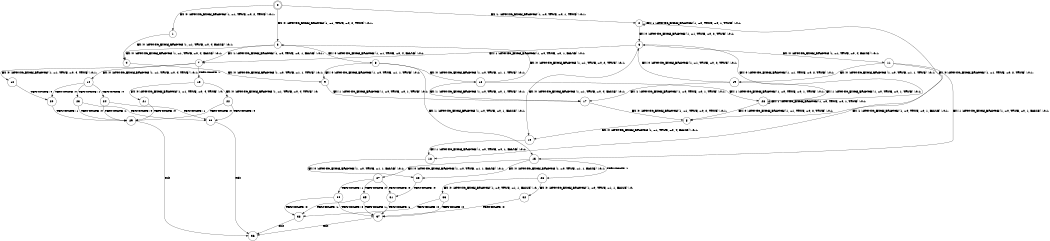 digraph BCG {
size = "7, 10.5";
center = TRUE;
node [shape = circle];
0 [peripheries = 2];
0 -> 1 [label = "EX !0 !ATOMIC_EXCH_BRANCH (1, +1, TRUE, +0, 2, TRUE) !:0:1:"];
0 -> 2 [label = "EX !1 !ATOMIC_EXCH_BRANCH (1, +0, TRUE, +0, 1, TRUE) !:0:1:"];
0 -> 3 [label = "EX !0 !ATOMIC_EXCH_BRANCH (1, +1, TRUE, +0, 2, TRUE) !:0:1:"];
1 -> 4 [label = "EX !0 !ATOMIC_EXCH_BRANCH (1, +1, TRUE, +0, 4, FALSE) !:0:1:"];
2 -> 5 [label = "EX !0 !ATOMIC_EXCH_BRANCH (1, +1, TRUE, +0, 2, TRUE) !:0:1:"];
2 -> 6 [label = "EX !0 !ATOMIC_EXCH_BRANCH (1, +1, TRUE, +0, 2, TRUE) !:0:1:"];
2 -> 2 [label = "EX !1 !ATOMIC_EXCH_BRANCH (1, +0, TRUE, +0, 1, TRUE) !:0:1:"];
3 -> 4 [label = "EX !0 !ATOMIC_EXCH_BRANCH (1, +1, TRUE, +0, 4, FALSE) !:0:1:"];
3 -> 7 [label = "EX !1 !ATOMIC_EXCH_BRANCH (1, +0, TRUE, +0, 1, FALSE) !:0:1:"];
3 -> 8 [label = "EX !0 !ATOMIC_EXCH_BRANCH (1, +1, TRUE, +0, 4, FALSE) !:0:1:"];
4 -> 9 [label = "EX !0 !ATOMIC_EXCH_BRANCH (1, +0, TRUE, +1, 1, TRUE) !:0:1:"];
5 -> 10 [label = "EX !0 !ATOMIC_EXCH_BRANCH (1, +1, TRUE, +0, 4, FALSE) !:0:1:"];
6 -> 10 [label = "EX !0 !ATOMIC_EXCH_BRANCH (1, +1, TRUE, +0, 4, FALSE) !:0:1:"];
6 -> 7 [label = "EX !1 !ATOMIC_EXCH_BRANCH (1, +0, TRUE, +0, 1, FALSE) !:0:1:"];
6 -> 11 [label = "EX !0 !ATOMIC_EXCH_BRANCH (1, +1, TRUE, +0, 4, FALSE) !:0:1:"];
7 -> 12 [label = "EX !0 !ATOMIC_EXCH_BRANCH (1, +1, TRUE, +0, 4, TRUE) !:0:1:"];
7 -> 13 [label = "TERMINATE !1"];
7 -> 14 [label = "EX !0 !ATOMIC_EXCH_BRANCH (1, +1, TRUE, +0, 4, TRUE) !:0:1:"];
8 -> 9 [label = "EX !0 !ATOMIC_EXCH_BRANCH (1, +0, TRUE, +1, 1, TRUE) !:0:1:"];
8 -> 15 [label = "EX !1 !ATOMIC_EXCH_BRANCH (1, +0, TRUE, +0, 1, FALSE) !:0:1:"];
8 -> 16 [label = "EX !0 !ATOMIC_EXCH_BRANCH (1, +0, TRUE, +1, 1, TRUE) !:0:1:"];
9 -> 17 [label = "EX !1 !ATOMIC_EXCH_BRANCH (1, +0, TRUE, +0, 1, TRUE) !:0:1:"];
10 -> 18 [label = "EX !1 !ATOMIC_EXCH_BRANCH (1, +0, TRUE, +0, 1, FALSE) !:0:1:"];
11 -> 18 [label = "EX !1 !ATOMIC_EXCH_BRANCH (1, +0, TRUE, +0, 1, FALSE) !:0:1:"];
11 -> 15 [label = "EX !1 !ATOMIC_EXCH_BRANCH (1, +0, TRUE, +0, 1, FALSE) !:0:1:"];
11 -> 19 [label = "EX !0 !ATOMIC_EXCH_BRANCH (1, +0, TRUE, +1, 1, TRUE) !:0:1:"];
12 -> 20 [label = "TERMINATE !0"];
13 -> 21 [label = "EX !0 !ATOMIC_EXCH_BRANCH (1, +1, TRUE, +0, 4, TRUE) !:0:"];
13 -> 22 [label = "EX !0 !ATOMIC_EXCH_BRANCH (1, +1, TRUE, +0, 4, TRUE) !:0:"];
14 -> 20 [label = "TERMINATE !0"];
14 -> 23 [label = "TERMINATE !1"];
14 -> 24 [label = "TERMINATE !0"];
15 -> 25 [label = "EX !0 !ATOMIC_EXCH_BRANCH (1, +0, TRUE, +1, 1, FALSE) !:0:1:"];
15 -> 26 [label = "TERMINATE !1"];
15 -> 27 [label = "EX !0 !ATOMIC_EXCH_BRANCH (1, +0, TRUE, +1, 1, FALSE) !:0:1:"];
16 -> 17 [label = "EX !1 !ATOMIC_EXCH_BRANCH (1, +0, TRUE, +0, 1, TRUE) !:0:1:"];
16 -> 28 [label = "EX !1 !ATOMIC_EXCH_BRANCH (1, +0, TRUE, +0, 1, TRUE) !:0:1:"];
16 -> 3 [label = "EX !0 !ATOMIC_EXCH_BRANCH (1, +1, TRUE, +0, 2, TRUE) !:0:1:"];
17 -> 5 [label = "EX !0 !ATOMIC_EXCH_BRANCH (1, +1, TRUE, +0, 2, TRUE) !:0:1:"];
18 -> 25 [label = "EX !0 !ATOMIC_EXCH_BRANCH (1, +0, TRUE, +1, 1, FALSE) !:0:1:"];
19 -> 17 [label = "EX !1 !ATOMIC_EXCH_BRANCH (1, +0, TRUE, +0, 1, TRUE) !:0:1:"];
19 -> 28 [label = "EX !1 !ATOMIC_EXCH_BRANCH (1, +0, TRUE, +0, 1, TRUE) !:0:1:"];
19 -> 6 [label = "EX !0 !ATOMIC_EXCH_BRANCH (1, +1, TRUE, +0, 2, TRUE) !:0:1:"];
20 -> 29 [label = "TERMINATE !1"];
21 -> 29 [label = "TERMINATE !0"];
22 -> 29 [label = "TERMINATE !0"];
22 -> 30 [label = "TERMINATE !0"];
23 -> 29 [label = "TERMINATE !0"];
23 -> 30 [label = "TERMINATE !0"];
24 -> 29 [label = "TERMINATE !1"];
24 -> 30 [label = "TERMINATE !1"];
25 -> 31 [label = "TERMINATE !0"];
26 -> 32 [label = "EX !0 !ATOMIC_EXCH_BRANCH (1, +0, TRUE, +1, 1, FALSE) !:0:"];
26 -> 33 [label = "EX !0 !ATOMIC_EXCH_BRANCH (1, +0, TRUE, +1, 1, FALSE) !:0:"];
27 -> 31 [label = "TERMINATE !0"];
27 -> 34 [label = "TERMINATE !1"];
27 -> 35 [label = "TERMINATE !0"];
28 -> 5 [label = "EX !0 !ATOMIC_EXCH_BRANCH (1, +1, TRUE, +0, 2, TRUE) !:0:1:"];
28 -> 28 [label = "EX !1 !ATOMIC_EXCH_BRANCH (1, +0, TRUE, +0, 1, TRUE) !:0:1:"];
28 -> 6 [label = "EX !0 !ATOMIC_EXCH_BRANCH (1, +1, TRUE, +0, 2, TRUE) !:0:1:"];
29 -> 36 [label = "exit"];
30 -> 36 [label = "exit"];
31 -> 37 [label = "TERMINATE !1"];
32 -> 37 [label = "TERMINATE !0"];
33 -> 37 [label = "TERMINATE !0"];
33 -> 38 [label = "TERMINATE !0"];
34 -> 37 [label = "TERMINATE !0"];
34 -> 38 [label = "TERMINATE !0"];
35 -> 37 [label = "TERMINATE !1"];
35 -> 38 [label = "TERMINATE !1"];
37 -> 36 [label = "exit"];
38 -> 36 [label = "exit"];
}
